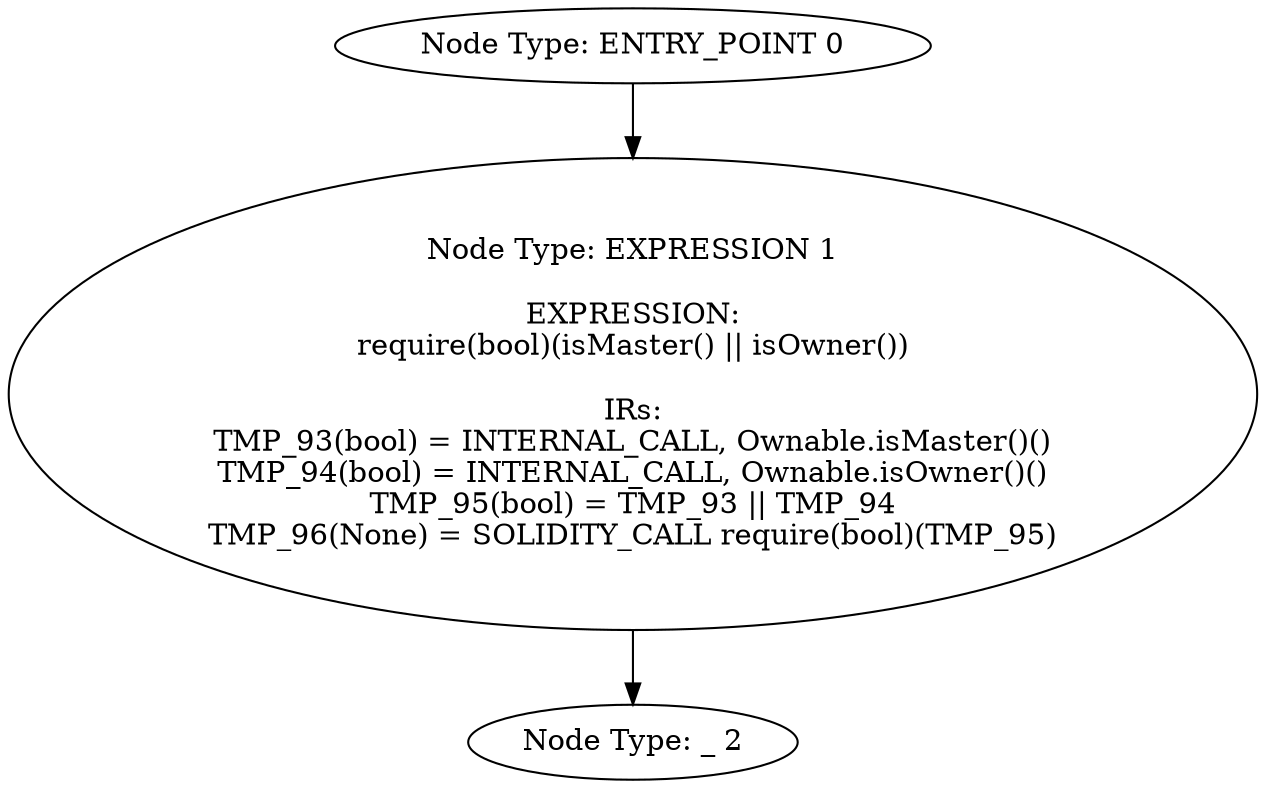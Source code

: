 digraph{
0[label="Node Type: ENTRY_POINT 0
"];
0->1;
1[label="Node Type: EXPRESSION 1

EXPRESSION:
require(bool)(isMaster() || isOwner())

IRs:
TMP_93(bool) = INTERNAL_CALL, Ownable.isMaster()()
TMP_94(bool) = INTERNAL_CALL, Ownable.isOwner()()
TMP_95(bool) = TMP_93 || TMP_94
TMP_96(None) = SOLIDITY_CALL require(bool)(TMP_95)"];
1->2;
2[label="Node Type: _ 2
"];
}
